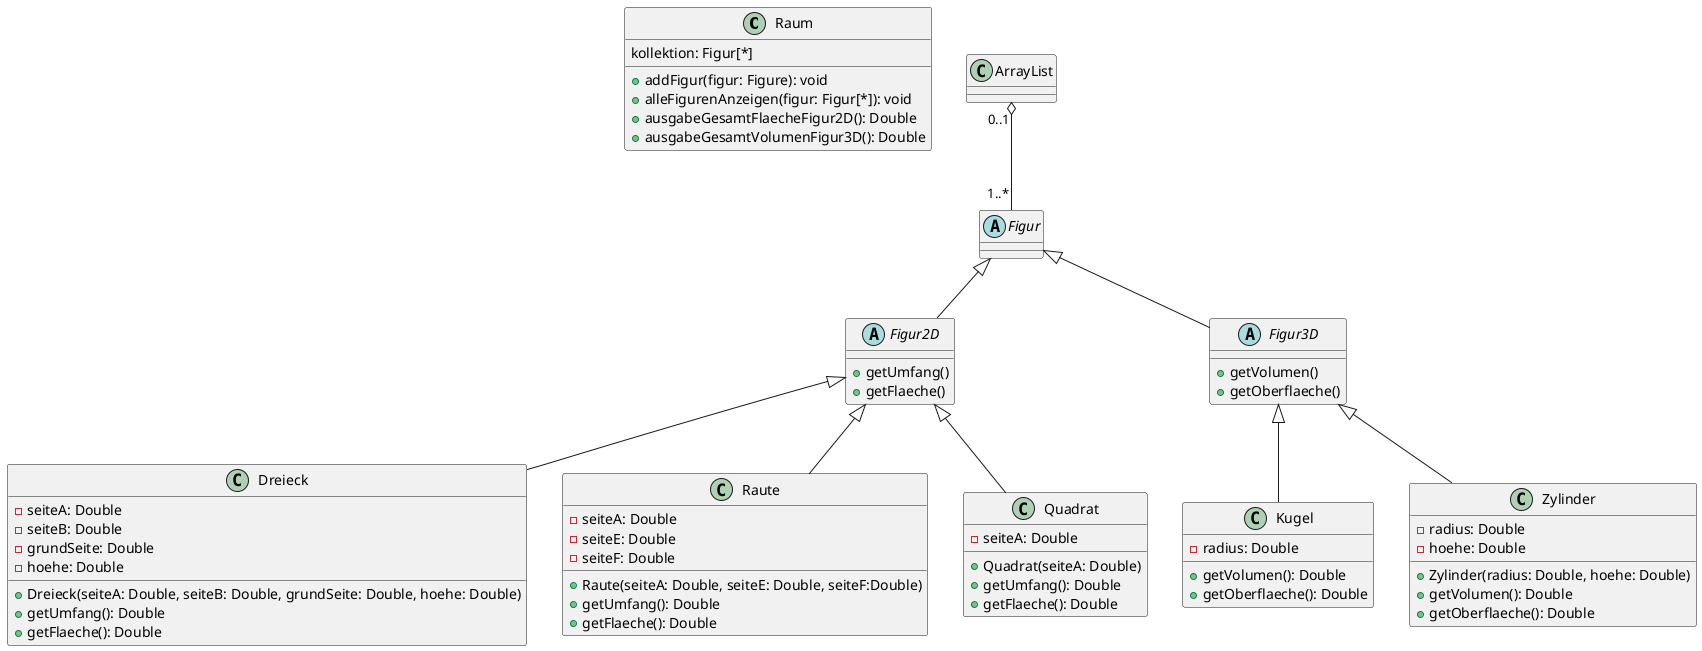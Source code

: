 @startuml figures
class Raum {
    kollektion: Figur[*]
+addFigur(figur: Figure): void
+alleFigurenAnzeigen(figur: Figur[*]): void
+ausgabeGesamtFlaecheFigur2D(): Double
+ausgabeGesamtVolumenFigur3D(): Double
}

abstract Figur {
    
}

abstract Figur2D {
    +getUmfang()
    +getFlaeche()
}

abstract Figur3D {
    +getVolumen()
    +getOberflaeche()
}

class Kugel {
    -radius: Double
+getVolumen(): Double
+getOberflaeche(): Double
}

class Zylinder {
    -radius: Double
    -hoehe: Double
+Zylinder(radius: Double, hoehe: Double)
+getVolumen(): Double
+getOberflaeche(): Double
}

class Dreieck {
    -seiteA: Double
    -seiteB: Double
    -grundSeite: Double
    -hoehe: Double
+Dreieck(seiteA: Double, seiteB: Double, grundSeite: Double, hoehe: Double)
+getUmfang(): Double
+getFlaeche(): Double
}

class Raute {
    -seiteA: Double
    -seiteE: Double
    -seiteF: Double
+Raute(seiteA: Double, seiteE: Double, seiteF:Double)
+getUmfang(): Double
+getFlaeche(): Double
}

class Quadrat {
    -seiteA: Double
+Quadrat(seiteA: Double)
+getUmfang(): Double
+getFlaeche(): Double
}

ArrayList "0..1" o-- "1..*" Figur
Figur <|-- Figur3D
Figur <|-- Figur2D
Figur2D <|-- Dreieck
Figur2D <|-- Raute
Figur2D <|-- Quadrat
Figur3D <|-- Kugel
Figur3D <|-- Zylinder
@enduml
